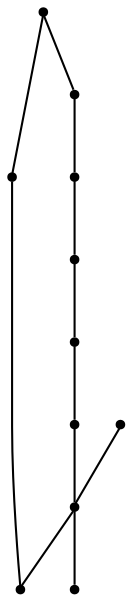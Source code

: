 graph {
  node [shape=point,comment="{\"directed\":false,\"doi\":\"10.1007/978-3-031-22203-0_18\",\"figure\":\"9\"}"]

  v0 [pos="1217.956496510173,450.1736457459366"]
  v1 [pos="1084.6019191581797,250.14423124056998"]
  v2 [pos="1051.26330661439,716.8794045778152"]
  v3 [pos="884.5700849243981,916.9088190831817"]
  v4 [pos="917.9087292623966,716.8794045778152"]
  v5 [pos="984.5860179383933,716.8794045778152"]
  v6 [pos="784.5531185986154,716.8794045778152"]
  v7 [pos="851.2304072746122,716.8794045778152"]
  v8 [pos="717.8758299226188,716.8794045778152"]
  v9 [pos="684.5382188964079,250.14423124056998"]
  v10 [pos="551.1836415444144,450.1736457459367"]

  v0 -- v2 [id="-1",pos="1217.956496510173,450.1736457459366 1217.956528304382,650.2029330760263 1184.6178839663837,716.8794045778152 1151.2792396283853,750.2176403287096 1117.940595290387,783.555876079604 1084.6019509523885,783.555876079604 1051.26330661439,716.8794045778152"]
  v1 -- v3 [id="-2",pos="1084.6019191581797,250.14423124056998 1151.2792396283853,350.15881131797653 1184.6178839663837,483.51175432155424 1167.9485617973844,625.1992562628556 1151.2792396283853,766.8867582041569 1084.6019509523885,916.9088190831817 884.5700849243981,916.9088190831817"]
  v3 -- v5 [id="-3",pos="884.5700849243981,916.9088190831817 1117.940595290387,883.570710507564 1117.940595290387,716.8795317530919 1092.9366120368882,625.1993834381323 1067.9326287833892,533.5192351231726 1017.9246622763917,516.8501172477254 984.5860179383933,716.8794045778152"]
  v2 -- v4 [id="-4",pos="1051.26330661439,716.8794045778152 1017.9246622763917,516.8499900724487 951.2473736003949,516.8499900724487 917.9087292623966,716.8794045778152"]
  v4 -- v6 [id="-5",pos="917.9087292623966,716.8794045778152 884.5700849243982,516.8499900724487 817.8927962484014,516.8499900724487 784.5531185986154,716.8794045778152"]
  v3 -- v9 [id="-6",pos="884.5700849243981,916.9088190831817 684.5382188964079,916.9088190831817 617.8609302204111,766.8867582041569 601.1916080514119,625.1992562628556 584.5222858824127,483.51175432155424 617.8609302204111,350.15881131797653 684.5382188964079,250.14423124056998"]
  v7 -- v5 [id="-7",pos="851.2304072746122,716.8794045778152 884.5700849243982,516.8501172477254 951.2473736003949,516.8501172477254 984.5860179383933,716.8794045778152"]
  v6 -- v3 [id="-8",pos="784.5531185986154,716.8794045778152 751.2155075724047,516.8499900724487 701.2075410654071,550.188225823343 676.2035578119082,633.5338152005792 651.1995745584095,716.8794045778152 651.1995745584095,850.2323475813928 884.5700849243981,916.9088190831817"]
  v8 -- v7 [id="-9",pos="717.8758299226188,716.8794045778152 751.2197044079727,516.8501172477254 817.8969930839695,516.8501172477254 851.2304072746122,716.8794045778152"]
  v8 -- v10 [id="-10",pos="717.8758299226188,716.8794045778152 684.5382188964079,783.5560032548808 651.1995745584095,783.5560032548808 617.8609302204111,750.2177675039864 584.5222858824127,716.8795317530919 551.1836415444144,650.2030602513031 551.1836415444144,450.1736457459367"]
  v10 -- v0 [id="-11",pos="551.1836415444144,450.1736457459367 1217.956496510173,450.1736457459366 1217.956496510173,450.1736457459366 1217.956496510173,450.1736457459366"]
}